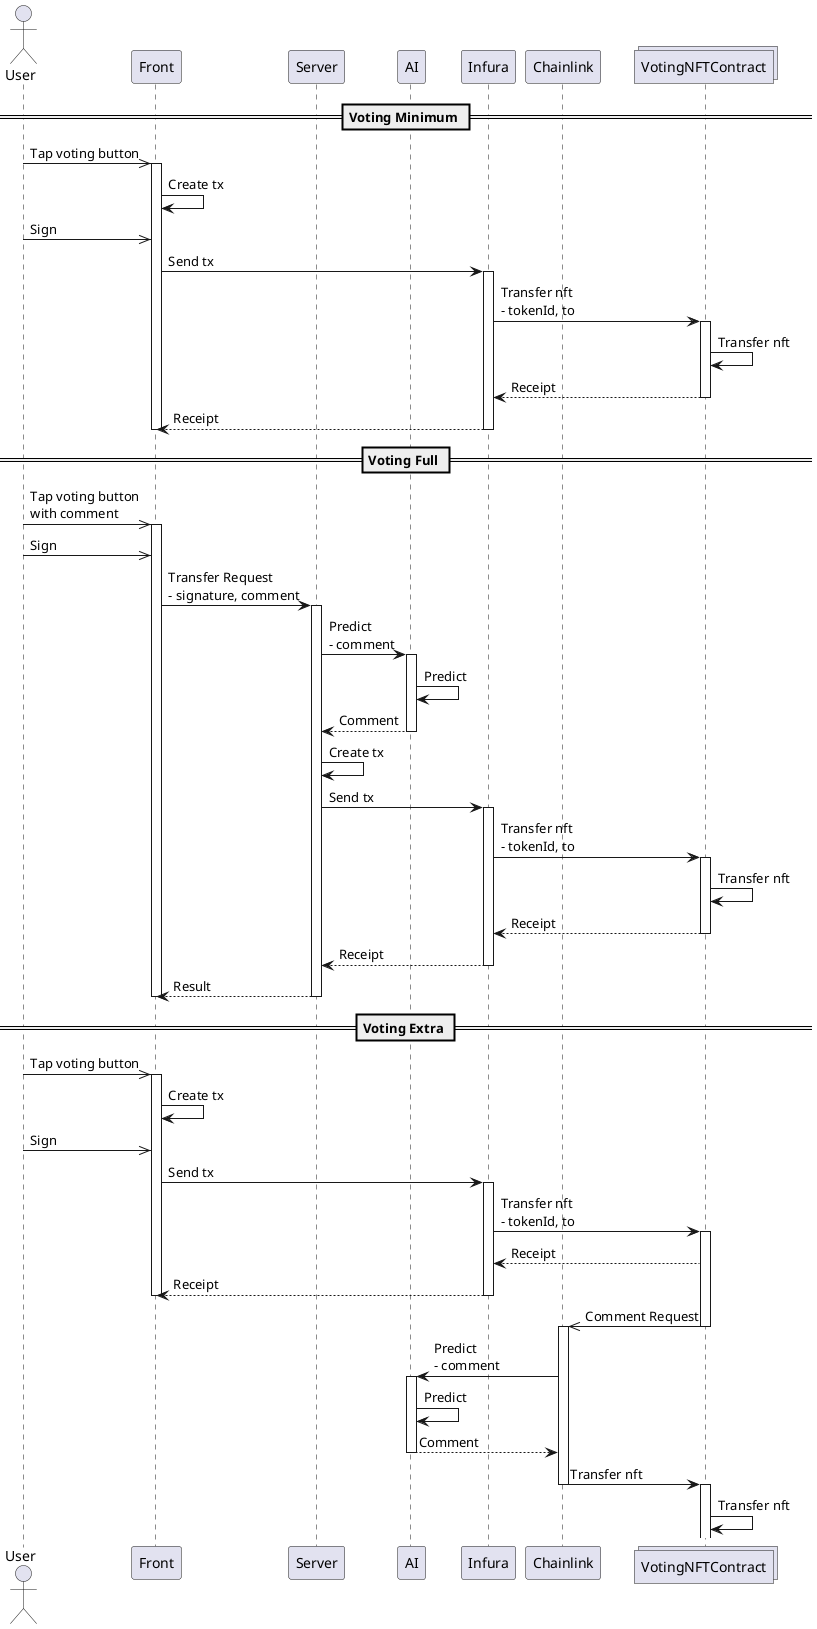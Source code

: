 
@startuml
actor User
participant Front
participant Server
participant AI
participant Infura
participant Chainlink
collections VotingNFTContract

== Voting Minimum ==
User ->> Front : Tap voting button
activate Front
Front -> Front : Create tx
User ->> Front : Sign
Front -> Infura : Send tx
activate Infura
Infura -> VotingNFTContract : Transfer nft\n- tokenId, to
activate VotingNFTContract
VotingNFTContract -> VotingNFTContract : Transfer nft
VotingNFTContract --> Infura : Receipt
deactivate VotingNFTContract
Infura --> Front : Receipt
deactivate Infura
deactivate Front

== Voting Full ==
User ->> Front : Tap voting button\nwith comment
activate Front
User ->> Front : Sign
Front -> Server : Transfer Request\n- signature, comment
activate Server
Server -> AI : Predict\n- comment
activate AI
AI -> AI : Predict
AI --> Server : Comment
deactivate AI
Server -> Server : Create tx
Server -> Infura : Send tx
activate Infura
Infura -> VotingNFTContract : Transfer nft\n- tokenId, to
activate VotingNFTContract
VotingNFTContract -> VotingNFTContract : Transfer nft
VotingNFTContract --> Infura : Receipt
deactivate VotingNFTContract
Infura --> Server : Receipt
deactivate Infura
Server --> Front : Result
deactivate Server
deactivate Front

== Voting Extra ==
User ->> Front : Tap voting button
activate Front
Front -> Front : Create tx
User ->> Front : Sign
Front -> Infura : Send tx
activate Infura
Infura -> VotingNFTContract : Transfer nft\n- tokenId, to
activate VotingNFTContract
VotingNFTContract --> Infura : Receipt
Infura --> Front : Receipt
deactivate Infura
deactivate Front
VotingNFTContract ->> Chainlink : Comment Request
deactivate VotingNFTContract
activate Chainlink
Chainlink -> AI : Predict\n- comment
activate AI
AI -> AI : Predict
AI --> Chainlink : Comment
deactivate AI
Chainlink -> VotingNFTContract : Transfer nft
deactivate Chainlink
activate VotingNFTContract
VotingNFTContract -> VotingNFTContract : Transfer nft

@enduml
